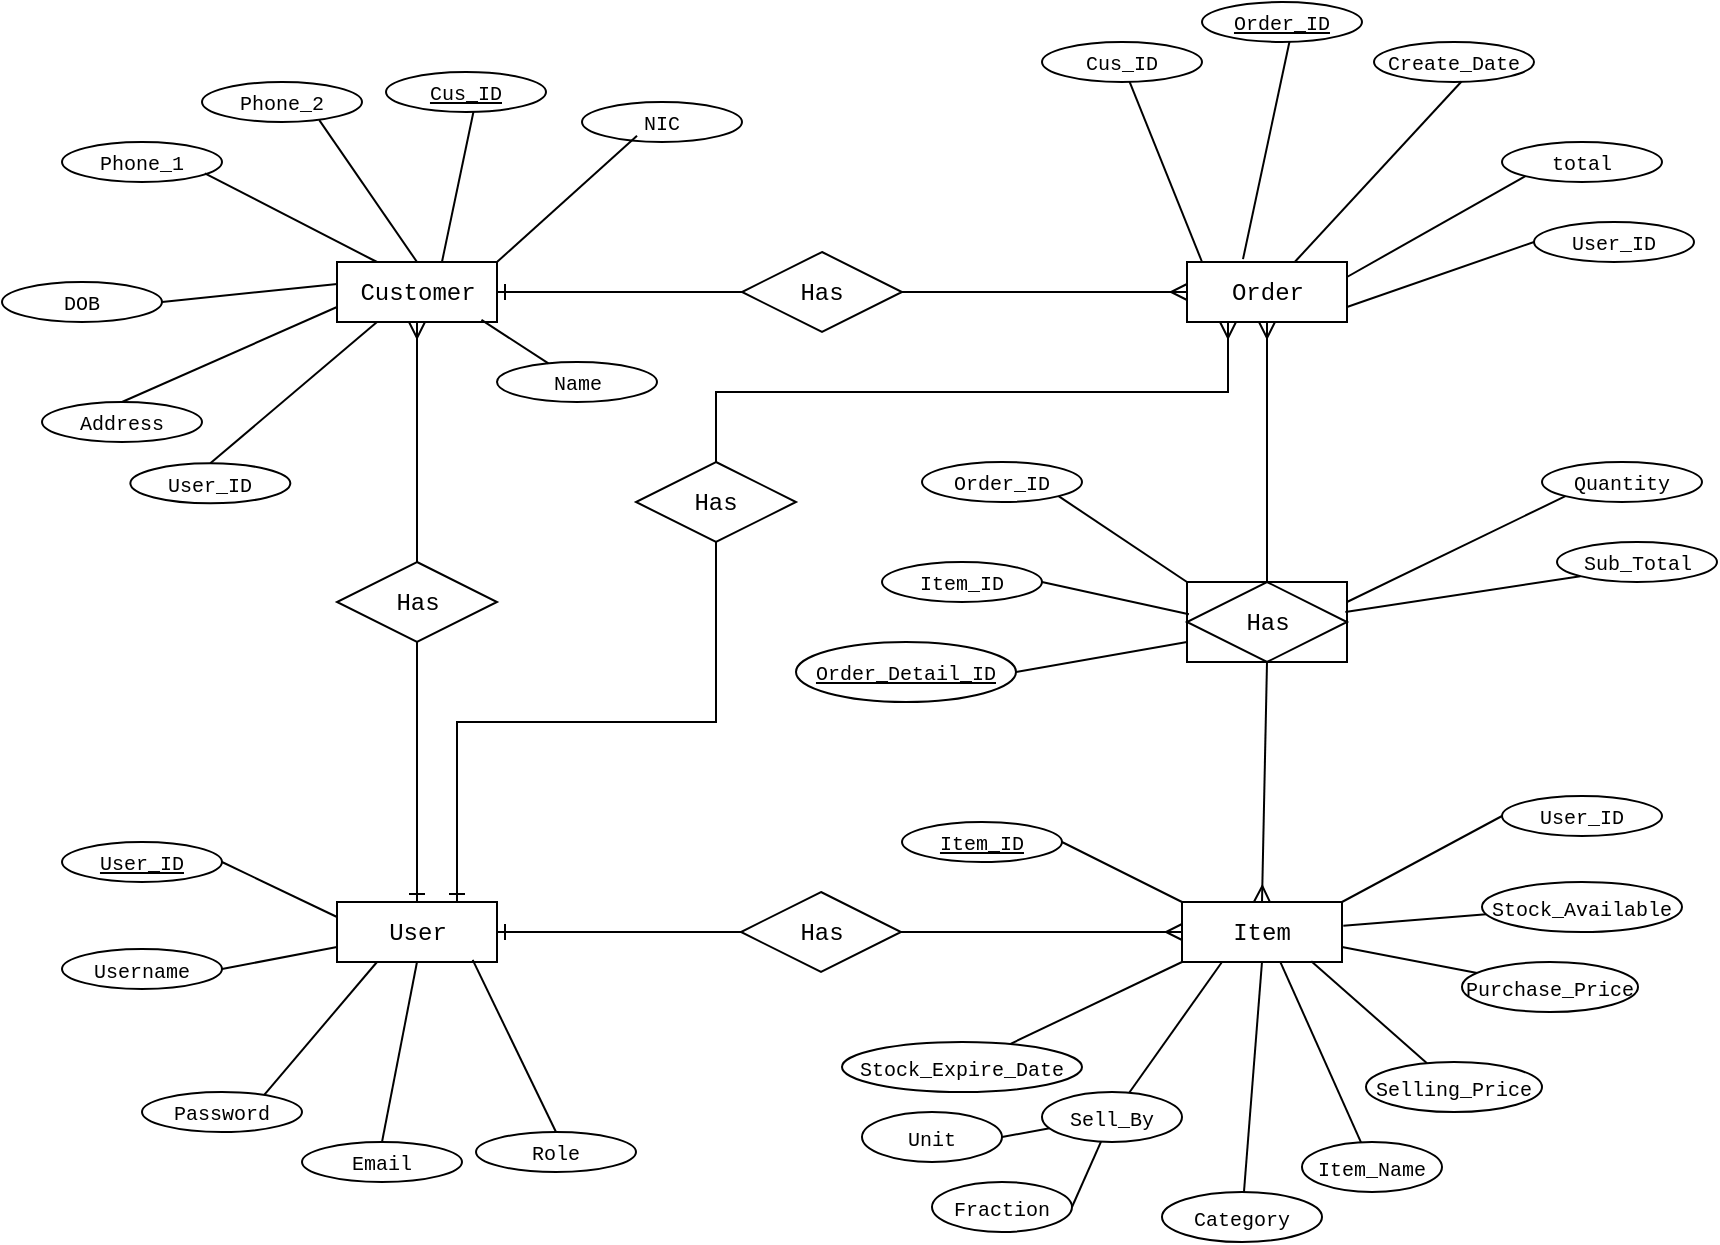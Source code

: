 <mxfile version="24.7.10" pages="2">
  <diagram name="Page-1" id="GAQdqQaSaiLUtLAq9hmA">
    <mxGraphModel dx="1038" dy="693" grid="1" gridSize="10" guides="1" tooltips="1" connect="1" arrows="1" fold="1" page="1" pageScale="1" pageWidth="1654" pageHeight="1169" math="0" shadow="0">
      <root>
        <mxCell id="0" />
        <mxCell id="1" parent="0" />
        <mxCell id="LzNIg7n_GcMWE87P90xB-1" value="&lt;font face=&quot;Courier New&quot;&gt;Item&lt;/font&gt;" style="whiteSpace=wrap;html=1;align=center;" parent="1" vertex="1">
          <mxGeometry x="988" y="725" width="80" height="30" as="geometry" />
        </mxCell>
        <mxCell id="LzNIg7n_GcMWE87P90xB-13" style="rounded=0;orthogonalLoop=1;jettySize=auto;html=1;entryX=0.5;entryY=1;entryDx=0;entryDy=0;endArrow=none;endFill=0;" parent="1" source="LzNIg7n_GcMWE87P90xB-12" target="LzNIg7n_GcMWE87P90xB-1" edge="1">
          <mxGeometry relative="1" as="geometry" />
        </mxCell>
        <mxCell id="LzNIg7n_GcMWE87P90xB-12" value="&lt;div style=&quot;&quot;&gt;&lt;span style=&quot;font-size: 10px;&quot;&gt;&lt;font face=&quot;Courier New&quot;&gt;Category&lt;/font&gt;&lt;/span&gt;&lt;/div&gt;" style="ellipse;whiteSpace=wrap;html=1;align=center;" parent="1" vertex="1">
          <mxGeometry x="978" y="870" width="80" height="25" as="geometry" />
        </mxCell>
        <mxCell id="LzNIg7n_GcMWE87P90xB-14" style="rounded=0;orthogonalLoop=1;jettySize=auto;html=1;endArrow=none;endFill=0;entryX=0.615;entryY=1.001;entryDx=0;entryDy=0;entryPerimeter=0;" parent="1" source="LzNIg7n_GcMWE87P90xB-15" target="LzNIg7n_GcMWE87P90xB-1" edge="1">
          <mxGeometry relative="1" as="geometry">
            <mxPoint x="1100" y="782" as="targetPoint" />
          </mxGeometry>
        </mxCell>
        <mxCell id="LzNIg7n_GcMWE87P90xB-15" value="&lt;font face=&quot;Courier New&quot; style=&quot;font-size: 10px;&quot;&gt;Item_Name&lt;/font&gt;" style="ellipse;whiteSpace=wrap;html=1;align=center;" parent="1" vertex="1">
          <mxGeometry x="1048" y="845" width="70" height="25" as="geometry" />
        </mxCell>
        <mxCell id="LzNIg7n_GcMWE87P90xB-16" style="rounded=0;orthogonalLoop=1;jettySize=auto;html=1;endArrow=none;endFill=0;entryX=0.808;entryY=0.986;entryDx=0;entryDy=0;entryPerimeter=0;" parent="1" source="LzNIg7n_GcMWE87P90xB-17" target="LzNIg7n_GcMWE87P90xB-1" edge="1">
          <mxGeometry relative="1" as="geometry">
            <mxPoint x="1040" y="765" as="targetPoint" />
          </mxGeometry>
        </mxCell>
        <mxCell id="LzNIg7n_GcMWE87P90xB-17" value="&lt;font face=&quot;Courier New&quot; style=&quot;font-size: 10px;&quot;&gt;Selling_Price&lt;/font&gt;" style="ellipse;whiteSpace=wrap;html=1;align=center;" parent="1" vertex="1">
          <mxGeometry x="1080" y="805" width="88" height="25" as="geometry" />
        </mxCell>
        <mxCell id="LzNIg7n_GcMWE87P90xB-18" style="rounded=0;orthogonalLoop=1;jettySize=auto;html=1;endArrow=none;endFill=0;entryX=1;entryY=0.75;entryDx=0;entryDy=0;" parent="1" source="LzNIg7n_GcMWE87P90xB-19" target="LzNIg7n_GcMWE87P90xB-1" edge="1">
          <mxGeometry relative="1" as="geometry">
            <mxPoint x="1059" y="764" as="targetPoint" />
          </mxGeometry>
        </mxCell>
        <mxCell id="LzNIg7n_GcMWE87P90xB-19" value="&lt;font face=&quot;Courier New&quot;&gt;&lt;font size=&quot;1&quot;&gt;Purchase_Price&lt;/font&gt;&lt;/font&gt;" style="ellipse;whiteSpace=wrap;html=1;align=center;" parent="1" vertex="1">
          <mxGeometry x="1128" y="755" width="88" height="25" as="geometry" />
        </mxCell>
        <mxCell id="LzNIg7n_GcMWE87P90xB-20" style="rounded=0;orthogonalLoop=1;jettySize=auto;html=1;endArrow=none;endFill=0;entryX=1.008;entryY=0.395;entryDx=0;entryDy=0;entryPerimeter=0;" parent="1" source="LzNIg7n_GcMWE87P90xB-21" target="LzNIg7n_GcMWE87P90xB-1" edge="1">
          <mxGeometry relative="1" as="geometry">
            <mxPoint x="1078" y="705" as="targetPoint" />
          </mxGeometry>
        </mxCell>
        <mxCell id="LzNIg7n_GcMWE87P90xB-21" value="&lt;font face=&quot;Courier New&quot;&gt;&lt;font size=&quot;1&quot;&gt;Stock_Available&lt;/font&gt;&lt;/font&gt;" style="ellipse;whiteSpace=wrap;html=1;align=center;" parent="1" vertex="1">
          <mxGeometry x="1138" y="715" width="100" height="25" as="geometry" />
        </mxCell>
        <mxCell id="l1fIY8HtY1Hj4yPnjp5b-1" style="rounded=0;orthogonalLoop=1;jettySize=auto;html=1;entryX=0.25;entryY=1;entryDx=0;entryDy=0;endArrow=none;endFill=0;" parent="1" source="l1fIY8HtY1Hj4yPnjp5b-2" target="LzNIg7n_GcMWE87P90xB-1" edge="1">
          <mxGeometry relative="1" as="geometry">
            <mxPoint x="954" y="725" as="targetPoint" />
          </mxGeometry>
        </mxCell>
        <mxCell id="l1fIY8HtY1Hj4yPnjp5b-5" style="rounded=0;orthogonalLoop=1;jettySize=auto;html=1;entryX=1;entryY=0.5;entryDx=0;entryDy=0;endArrow=none;endFill=0;" parent="1" source="l1fIY8HtY1Hj4yPnjp5b-2" target="l1fIY8HtY1Hj4yPnjp5b-3" edge="1">
          <mxGeometry relative="1" as="geometry" />
        </mxCell>
        <mxCell id="l1fIY8HtY1Hj4yPnjp5b-6" style="rounded=0;orthogonalLoop=1;jettySize=auto;html=1;entryX=1;entryY=0.5;entryDx=0;entryDy=0;endArrow=none;endFill=0;" parent="1" source="l1fIY8HtY1Hj4yPnjp5b-2" target="l1fIY8HtY1Hj4yPnjp5b-4" edge="1">
          <mxGeometry relative="1" as="geometry" />
        </mxCell>
        <mxCell id="l1fIY8HtY1Hj4yPnjp5b-2" value="&lt;div style=&quot;&quot;&gt;&lt;span style=&quot;font-size: 10px;&quot;&gt;&lt;font face=&quot;Courier New&quot;&gt;Sell_By&lt;/font&gt;&lt;/span&gt;&lt;/div&gt;" style="ellipse;whiteSpace=wrap;html=1;align=center;" parent="1" vertex="1">
          <mxGeometry x="918" y="820" width="70" height="25" as="geometry" />
        </mxCell>
        <mxCell id="l1fIY8HtY1Hj4yPnjp5b-3" value="&lt;div style=&quot;&quot;&gt;&lt;span style=&quot;font-size: 10px;&quot;&gt;&lt;font face=&quot;Courier New&quot;&gt;Unit&lt;/font&gt;&lt;/span&gt;&lt;/div&gt;" style="ellipse;whiteSpace=wrap;html=1;align=center;" parent="1" vertex="1">
          <mxGeometry x="828" y="830" width="70" height="25" as="geometry" />
        </mxCell>
        <mxCell id="l1fIY8HtY1Hj4yPnjp5b-4" value="&lt;div style=&quot;&quot;&gt;&lt;span style=&quot;font-size: 10px;&quot;&gt;&lt;font face=&quot;Courier New&quot;&gt;Fraction&lt;/font&gt;&lt;/span&gt;&lt;/div&gt;" style="ellipse;whiteSpace=wrap;html=1;align=center;" parent="1" vertex="1">
          <mxGeometry x="863" y="865" width="70" height="25" as="geometry" />
        </mxCell>
        <mxCell id="l1fIY8HtY1Hj4yPnjp5b-7" style="rounded=0;orthogonalLoop=1;jettySize=auto;html=1;endArrow=none;endFill=0;entryX=0;entryY=1;entryDx=0;entryDy=0;" parent="1" source="l1fIY8HtY1Hj4yPnjp5b-8" target="LzNIg7n_GcMWE87P90xB-1" edge="1">
          <mxGeometry relative="1" as="geometry">
            <mxPoint x="788" y="737" as="targetPoint" />
          </mxGeometry>
        </mxCell>
        <mxCell id="l1fIY8HtY1Hj4yPnjp5b-8" value="&lt;font face=&quot;Courier New&quot;&gt;&lt;font size=&quot;1&quot;&gt;Stock_Expire_Date&lt;/font&gt;&lt;/font&gt;" style="ellipse;whiteSpace=wrap;html=1;align=center;" parent="1" vertex="1">
          <mxGeometry x="818" y="795" width="120" height="25" as="geometry" />
        </mxCell>
        <mxCell id="Owiz3C77NYRJmFUTiHMg-1" value="&lt;font face=&quot;Courier New&quot;&gt;Customer&lt;/font&gt;" style="whiteSpace=wrap;html=1;align=center;" vertex="1" parent="1">
          <mxGeometry x="565.5" y="405" width="80" height="30" as="geometry" />
        </mxCell>
        <mxCell id="Owiz3C77NYRJmFUTiHMg-2" value="&lt;font face=&quot;Courier New&quot;&gt;Order&lt;/font&gt;" style="whiteSpace=wrap;html=1;align=center;" vertex="1" parent="1">
          <mxGeometry x="990.5" y="405" width="80" height="30" as="geometry" />
        </mxCell>
        <mxCell id="Owiz3C77NYRJmFUTiHMg-6" value="" style="fontSize=12;html=1;endArrow=ERmany;rounded=0;entryX=0.5;entryY=0;entryDx=0;entryDy=0;exitX=0.5;exitY=1;exitDx=0;exitDy=0;" edge="1" parent="1" source="Owiz3C77NYRJmFUTiHMg-8" target="LzNIg7n_GcMWE87P90xB-1">
          <mxGeometry width="100" height="100" relative="1" as="geometry">
            <mxPoint x="1028" y="615" as="sourcePoint" />
            <mxPoint x="898" y="555" as="targetPoint" />
          </mxGeometry>
        </mxCell>
        <mxCell id="Owiz3C77NYRJmFUTiHMg-7" value="" style="fontSize=12;html=1;endArrow=ERmany;rounded=0;entryX=0.5;entryY=1;entryDx=0;entryDy=0;exitX=0.5;exitY=0;exitDx=0;exitDy=0;" edge="1" parent="1" source="Owiz3C77NYRJmFUTiHMg-8" target="Owiz3C77NYRJmFUTiHMg-2">
          <mxGeometry width="100" height="100" relative="1" as="geometry">
            <mxPoint x="1028" y="555" as="sourcePoint" />
            <mxPoint x="1038" y="735" as="targetPoint" />
          </mxGeometry>
        </mxCell>
        <mxCell id="Owiz3C77NYRJmFUTiHMg-8" value="&lt;font face=&quot;Courier New&quot;&gt;Has&lt;/font&gt;" style="shape=associativeEntity;whiteSpace=wrap;html=1;align=center;" vertex="1" parent="1">
          <mxGeometry x="990.5" y="565" width="80" height="40" as="geometry" />
        </mxCell>
        <mxCell id="Owiz3C77NYRJmFUTiHMg-9" value="&lt;font face=&quot;Courier New&quot;&gt;Has&lt;/font&gt;" style="shape=rhombus;perimeter=rhombusPerimeter;whiteSpace=wrap;html=1;align=center;" vertex="1" parent="1">
          <mxGeometry x="768" y="400" width="80" height="40" as="geometry" />
        </mxCell>
        <mxCell id="Owiz3C77NYRJmFUTiHMg-10" value="" style="fontSize=12;html=1;endArrow=ERmany;rounded=0;entryX=0;entryY=0.5;entryDx=0;entryDy=0;exitX=1;exitY=0.5;exitDx=0;exitDy=0;" edge="1" parent="1" source="Owiz3C77NYRJmFUTiHMg-9" target="Owiz3C77NYRJmFUTiHMg-2">
          <mxGeometry width="100" height="100" relative="1" as="geometry">
            <mxPoint x="1041" y="575" as="sourcePoint" />
            <mxPoint x="1041" y="445" as="targetPoint" />
          </mxGeometry>
        </mxCell>
        <mxCell id="Owiz3C77NYRJmFUTiHMg-11" value="" style="fontSize=12;html=1;endArrow=ERone;endFill=1;rounded=0;entryX=1;entryY=0.5;entryDx=0;entryDy=0;exitX=0;exitY=0.5;exitDx=0;exitDy=0;" edge="1" parent="1" source="Owiz3C77NYRJmFUTiHMg-9" target="Owiz3C77NYRJmFUTiHMg-1">
          <mxGeometry width="100" height="100" relative="1" as="geometry">
            <mxPoint x="868" y="655" as="sourcePoint" />
            <mxPoint x="968" y="555" as="targetPoint" />
          </mxGeometry>
        </mxCell>
        <mxCell id="Owiz3C77NYRJmFUTiHMg-12" value="&lt;font face=&quot;Courier New&quot;&gt;&lt;font size=&quot;1&quot;&gt;Name&lt;/font&gt;&lt;/font&gt;" style="ellipse;whiteSpace=wrap;html=1;align=center;" vertex="1" parent="1">
          <mxGeometry x="645.5" y="455" width="80" height="20" as="geometry" />
        </mxCell>
        <mxCell id="Owiz3C77NYRJmFUTiHMg-13" style="rounded=0;orthogonalLoop=1;jettySize=auto;html=1;endArrow=none;endFill=0;entryX=0.903;entryY=0.966;entryDx=0;entryDy=0;entryPerimeter=0;" edge="1" source="Owiz3C77NYRJmFUTiHMg-12" parent="1" target="Owiz3C77NYRJmFUTiHMg-1">
          <mxGeometry relative="1" as="geometry">
            <mxPoint x="698" y="495" as="targetPoint" />
          </mxGeometry>
        </mxCell>
        <mxCell id="Owiz3C77NYRJmFUTiHMg-14" value="&lt;font face=&quot;Courier New&quot;&gt;&lt;font size=&quot;1&quot;&gt;NIC&lt;/font&gt;&lt;/font&gt;" style="ellipse;whiteSpace=wrap;html=1;align=center;" vertex="1" parent="1">
          <mxGeometry x="688" y="325" width="80" height="20" as="geometry" />
        </mxCell>
        <mxCell id="Owiz3C77NYRJmFUTiHMg-15" style="rounded=0;orthogonalLoop=1;jettySize=auto;html=1;endArrow=none;endFill=0;entryX=1;entryY=0;entryDx=0;entryDy=0;exitX=0.344;exitY=0.842;exitDx=0;exitDy=0;exitPerimeter=0;" edge="1" parent="1" source="Owiz3C77NYRJmFUTiHMg-14" target="Owiz3C77NYRJmFUTiHMg-1">
          <mxGeometry relative="1" as="geometry">
            <mxPoint x="648" y="444" as="targetPoint" />
            <mxPoint x="656" y="485" as="sourcePoint" />
          </mxGeometry>
        </mxCell>
        <mxCell id="Owiz3C77NYRJmFUTiHMg-16" value="&lt;font face=&quot;Courier New&quot;&gt;&lt;font size=&quot;1&quot;&gt;Address&lt;/font&gt;&lt;/font&gt;" style="ellipse;whiteSpace=wrap;html=1;align=center;" vertex="1" parent="1">
          <mxGeometry x="418" y="475" width="80" height="20" as="geometry" />
        </mxCell>
        <mxCell id="Owiz3C77NYRJmFUTiHMg-17" style="rounded=0;orthogonalLoop=1;jettySize=auto;html=1;endArrow=none;endFill=0;entryX=0;entryY=0.75;entryDx=0;entryDy=0;exitX=0.5;exitY=0;exitDx=0;exitDy=0;" edge="1" source="Owiz3C77NYRJmFUTiHMg-16" parent="1" target="Owiz3C77NYRJmFUTiHMg-1">
          <mxGeometry relative="1" as="geometry">
            <mxPoint x="526" y="415" as="targetPoint" />
            <mxPoint x="576" y="465" as="sourcePoint" />
          </mxGeometry>
        </mxCell>
        <mxCell id="Owiz3C77NYRJmFUTiHMg-18" value="&lt;font face=&quot;Courier New&quot;&gt;&lt;font size=&quot;1&quot;&gt;DOB&lt;/font&gt;&lt;/font&gt;" style="ellipse;whiteSpace=wrap;html=1;align=center;" vertex="1" parent="1">
          <mxGeometry x="398" y="415" width="80" height="20" as="geometry" />
        </mxCell>
        <mxCell id="Owiz3C77NYRJmFUTiHMg-19" style="rounded=0;orthogonalLoop=1;jettySize=auto;html=1;endArrow=none;endFill=0;entryX=0.002;entryY=0.365;entryDx=0;entryDy=0;exitX=1;exitY=0.5;exitDx=0;exitDy=0;entryPerimeter=0;" edge="1" source="Owiz3C77NYRJmFUTiHMg-18" parent="1" target="Owiz3C77NYRJmFUTiHMg-1">
          <mxGeometry relative="1" as="geometry">
            <mxPoint x="516" y="368" as="targetPoint" />
            <mxPoint x="526" y="405" as="sourcePoint" />
          </mxGeometry>
        </mxCell>
        <mxCell id="Owiz3C77NYRJmFUTiHMg-20" value="&lt;font face=&quot;Courier New&quot;&gt;&lt;font size=&quot;1&quot;&gt;Phone_1&lt;/font&gt;&lt;/font&gt;" style="ellipse;whiteSpace=wrap;html=1;align=center;" vertex="1" parent="1">
          <mxGeometry x="428" y="345" width="80" height="20" as="geometry" />
        </mxCell>
        <mxCell id="Owiz3C77NYRJmFUTiHMg-21" style="rounded=0;orthogonalLoop=1;jettySize=auto;html=1;endArrow=none;endFill=0;entryX=0.25;entryY=0;entryDx=0;entryDy=0;exitX=0.893;exitY=0.786;exitDx=0;exitDy=0;exitPerimeter=0;" edge="1" source="Owiz3C77NYRJmFUTiHMg-20" parent="1" target="Owiz3C77NYRJmFUTiHMg-1">
          <mxGeometry relative="1" as="geometry">
            <mxPoint x="586" y="356" as="targetPoint" />
            <mxPoint x="546" y="345" as="sourcePoint" />
          </mxGeometry>
        </mxCell>
        <mxCell id="Owiz3C77NYRJmFUTiHMg-22" value="&lt;font face=&quot;Courier New&quot;&gt;&lt;font size=&quot;1&quot;&gt;Phone_2&lt;/font&gt;&lt;/font&gt;" style="ellipse;whiteSpace=wrap;html=1;align=center;" vertex="1" parent="1">
          <mxGeometry x="498" y="315" width="80" height="20" as="geometry" />
        </mxCell>
        <mxCell id="Owiz3C77NYRJmFUTiHMg-23" style="rounded=0;orthogonalLoop=1;jettySize=auto;html=1;endArrow=none;endFill=0;entryX=0.5;entryY=0;entryDx=0;entryDy=0;exitX=0.733;exitY=0.952;exitDx=0;exitDy=0;exitPerimeter=0;" edge="1" source="Owiz3C77NYRJmFUTiHMg-22" parent="1" target="Owiz3C77NYRJmFUTiHMg-1">
          <mxGeometry relative="1" as="geometry">
            <mxPoint x="656" y="375" as="targetPoint" />
            <mxPoint x="616" y="315" as="sourcePoint" />
          </mxGeometry>
        </mxCell>
        <mxCell id="Owiz3C77NYRJmFUTiHMg-24" value="&lt;font face=&quot;Courier New&quot;&gt;&lt;font size=&quot;1&quot;&gt;&lt;u&gt;Cus_ID&lt;/u&gt;&lt;/font&gt;&lt;/font&gt;" style="ellipse;whiteSpace=wrap;html=1;align=center;" vertex="1" parent="1">
          <mxGeometry x="590" y="310" width="80" height="20" as="geometry" />
        </mxCell>
        <mxCell id="Owiz3C77NYRJmFUTiHMg-25" style="rounded=0;orthogonalLoop=1;jettySize=auto;html=1;endArrow=none;endFill=0;entryX=0.656;entryY=0;entryDx=0;entryDy=0;exitX=0.547;exitY=0.988;exitDx=0;exitDy=0;exitPerimeter=0;entryPerimeter=0;" edge="1" source="Owiz3C77NYRJmFUTiHMg-24" parent="1" target="Owiz3C77NYRJmFUTiHMg-1">
          <mxGeometry relative="1" as="geometry">
            <mxPoint x="698" y="400" as="targetPoint" />
            <mxPoint x="708" y="310" as="sourcePoint" />
          </mxGeometry>
        </mxCell>
        <mxCell id="Owiz3C77NYRJmFUTiHMg-26" value="&lt;font face=&quot;Courier New&quot;&gt;&lt;font size=&quot;1&quot;&gt;Cus_ID&lt;/font&gt;&lt;/font&gt;" style="ellipse;whiteSpace=wrap;html=1;align=center;" vertex="1" parent="1">
          <mxGeometry x="918" y="295" width="80" height="20" as="geometry" />
        </mxCell>
        <mxCell id="Owiz3C77NYRJmFUTiHMg-27" style="rounded=0;orthogonalLoop=1;jettySize=auto;html=1;endArrow=none;endFill=0;exitX=0.547;exitY=0.988;exitDx=0;exitDy=0;exitPerimeter=0;entryX=0.094;entryY=0;entryDx=0;entryDy=0;entryPerimeter=0;" edge="1" source="Owiz3C77NYRJmFUTiHMg-26" parent="1" target="Owiz3C77NYRJmFUTiHMg-2">
          <mxGeometry relative="1" as="geometry">
            <mxPoint x="628" y="415" as="targetPoint" />
            <mxPoint x="718" y="320" as="sourcePoint" />
          </mxGeometry>
        </mxCell>
        <mxCell id="Owiz3C77NYRJmFUTiHMg-28" value="&lt;font face=&quot;Courier New&quot;&gt;&lt;font size=&quot;1&quot;&gt;&lt;u&gt;Order_ID&lt;/u&gt;&lt;/font&gt;&lt;/font&gt;" style="ellipse;whiteSpace=wrap;html=1;align=center;" vertex="1" parent="1">
          <mxGeometry x="998" y="275" width="80" height="20" as="geometry" />
        </mxCell>
        <mxCell id="Owiz3C77NYRJmFUTiHMg-29" style="rounded=0;orthogonalLoop=1;jettySize=auto;html=1;endArrow=none;endFill=0;exitX=0.547;exitY=0.988;exitDx=0;exitDy=0;exitPerimeter=0;entryX=0.35;entryY=-0.048;entryDx=0;entryDy=0;entryPerimeter=0;" edge="1" source="Owiz3C77NYRJmFUTiHMg-28" parent="1" target="Owiz3C77NYRJmFUTiHMg-2">
          <mxGeometry relative="1" as="geometry">
            <mxPoint x="1083" y="385" as="targetPoint" />
            <mxPoint x="803" y="300" as="sourcePoint" />
          </mxGeometry>
        </mxCell>
        <mxCell id="Owiz3C77NYRJmFUTiHMg-30" value="&lt;font face=&quot;Courier New&quot;&gt;&lt;font size=&quot;1&quot;&gt;Create_Date&lt;/font&gt;&lt;/font&gt;" style="ellipse;whiteSpace=wrap;html=1;align=center;" vertex="1" parent="1">
          <mxGeometry x="1084" y="295" width="80" height="20" as="geometry" />
        </mxCell>
        <mxCell id="Owiz3C77NYRJmFUTiHMg-31" style="rounded=0;orthogonalLoop=1;jettySize=auto;html=1;endArrow=none;endFill=0;exitX=0.547;exitY=0.988;exitDx=0;exitDy=0;exitPerimeter=0;" edge="1" source="Owiz3C77NYRJmFUTiHMg-30" parent="1" target="Owiz3C77NYRJmFUTiHMg-2">
          <mxGeometry relative="1" as="geometry">
            <mxPoint x="1105" y="424" as="targetPoint" />
            <mxPoint x="889" y="320" as="sourcePoint" />
          </mxGeometry>
        </mxCell>
        <mxCell id="Owiz3C77NYRJmFUTiHMg-32" value="&lt;font face=&quot;Courier New&quot;&gt;&lt;font size=&quot;1&quot;&gt;total&lt;/font&gt;&lt;/font&gt;" style="ellipse;whiteSpace=wrap;html=1;align=center;" vertex="1" parent="1">
          <mxGeometry x="1148" y="345" width="80" height="20" as="geometry" />
        </mxCell>
        <mxCell id="Owiz3C77NYRJmFUTiHMg-33" style="rounded=0;orthogonalLoop=1;jettySize=auto;html=1;endArrow=none;endFill=0;exitX=0;exitY=1;exitDx=0;exitDy=0;entryX=1;entryY=0.25;entryDx=0;entryDy=0;" edge="1" source="Owiz3C77NYRJmFUTiHMg-32" parent="1" target="Owiz3C77NYRJmFUTiHMg-2">
          <mxGeometry relative="1" as="geometry">
            <mxPoint x="1112" y="455" as="targetPoint" />
            <mxPoint x="957" y="370" as="sourcePoint" />
          </mxGeometry>
        </mxCell>
        <mxCell id="Owiz3C77NYRJmFUTiHMg-34" value="&lt;font face=&quot;Courier New&quot;&gt;&lt;font size=&quot;1&quot;&gt;Quantity&lt;/font&gt;&lt;/font&gt;" style="ellipse;whiteSpace=wrap;html=1;align=center;" vertex="1" parent="1">
          <mxGeometry x="1168" y="505" width="80" height="20" as="geometry" />
        </mxCell>
        <mxCell id="Owiz3C77NYRJmFUTiHMg-35" style="rounded=0;orthogonalLoop=1;jettySize=auto;html=1;endArrow=none;endFill=0;exitX=0;exitY=1;exitDx=0;exitDy=0;entryX=1;entryY=0.25;entryDx=0;entryDy=0;" edge="1" source="Owiz3C77NYRJmFUTiHMg-34" parent="1" target="Owiz3C77NYRJmFUTiHMg-8">
          <mxGeometry relative="1" as="geometry">
            <mxPoint x="1104.13" y="710.84" as="targetPoint" />
            <mxPoint x="1000.87" y="520" as="sourcePoint" />
          </mxGeometry>
        </mxCell>
        <mxCell id="Owiz3C77NYRJmFUTiHMg-36" value="&lt;font face=&quot;Courier New&quot;&gt;&lt;font size=&quot;1&quot;&gt;Order_ID&lt;/font&gt;&lt;/font&gt;" style="ellipse;whiteSpace=wrap;html=1;align=center;" vertex="1" parent="1">
          <mxGeometry x="858" y="505" width="80" height="20" as="geometry" />
        </mxCell>
        <mxCell id="Owiz3C77NYRJmFUTiHMg-37" style="rounded=0;orthogonalLoop=1;jettySize=auto;html=1;endArrow=none;endFill=0;exitX=1;exitY=1;exitDx=0;exitDy=0;entryX=0;entryY=0;entryDx=0;entryDy=0;" edge="1" source="Owiz3C77NYRJmFUTiHMg-36" parent="1" target="Owiz3C77NYRJmFUTiHMg-8">
          <mxGeometry relative="1" as="geometry">
            <mxPoint x="879" y="624" as="targetPoint" />
            <mxPoint x="663" y="520" as="sourcePoint" />
          </mxGeometry>
        </mxCell>
        <mxCell id="Owiz3C77NYRJmFUTiHMg-38" value="&lt;font face=&quot;Courier New&quot;&gt;&lt;font size=&quot;1&quot;&gt;&lt;u&gt;Item_ID&lt;/u&gt;&lt;/font&gt;&lt;/font&gt;" style="ellipse;whiteSpace=wrap;html=1;align=center;" vertex="1" parent="1">
          <mxGeometry x="848" y="685" width="80" height="20" as="geometry" />
        </mxCell>
        <mxCell id="Owiz3C77NYRJmFUTiHMg-39" style="rounded=0;orthogonalLoop=1;jettySize=auto;html=1;endArrow=none;endFill=0;exitX=1;exitY=0.5;exitDx=0;exitDy=0;entryX=0;entryY=0;entryDx=0;entryDy=0;" edge="1" source="Owiz3C77NYRJmFUTiHMg-38" parent="1" target="LzNIg7n_GcMWE87P90xB-1">
          <mxGeometry relative="1" as="geometry">
            <mxPoint x="988" y="775" as="targetPoint" />
            <mxPoint x="657.44" y="706.65" as="sourcePoint" />
          </mxGeometry>
        </mxCell>
        <mxCell id="Owiz3C77NYRJmFUTiHMg-40" value="&lt;font face=&quot;Courier New&quot;&gt;&lt;font size=&quot;1&quot;&gt;Item_ID&lt;/font&gt;&lt;/font&gt;" style="ellipse;whiteSpace=wrap;html=1;align=center;" vertex="1" parent="1">
          <mxGeometry x="838" y="555" width="80" height="20" as="geometry" />
        </mxCell>
        <mxCell id="Owiz3C77NYRJmFUTiHMg-41" style="rounded=0;orthogonalLoop=1;jettySize=auto;html=1;endArrow=none;endFill=0;exitX=1;exitY=0.5;exitDx=0;exitDy=0;entryX=0.012;entryY=0.404;entryDx=0;entryDy=0;entryPerimeter=0;" edge="1" source="Owiz3C77NYRJmFUTiHMg-40" parent="1" target="Owiz3C77NYRJmFUTiHMg-8">
          <mxGeometry relative="1" as="geometry">
            <mxPoint x="990.5" y="593" as="targetPoint" />
            <mxPoint x="659.94" y="566.65" as="sourcePoint" />
          </mxGeometry>
        </mxCell>
        <mxCell id="Owiz3C77NYRJmFUTiHMg-42" value="&lt;font face=&quot;Courier New&quot;&gt;&lt;font size=&quot;1&quot;&gt;&lt;u&gt;Order_Detail_ID&lt;/u&gt;&lt;/font&gt;&lt;/font&gt;" style="ellipse;whiteSpace=wrap;html=1;align=center;" vertex="1" parent="1">
          <mxGeometry x="795" y="595" width="110" height="30" as="geometry" />
        </mxCell>
        <mxCell id="Owiz3C77NYRJmFUTiHMg-43" style="rounded=0;orthogonalLoop=1;jettySize=auto;html=1;endArrow=none;endFill=0;exitX=1;exitY=0.5;exitDx=0;exitDy=0;entryX=0;entryY=0.75;entryDx=0;entryDy=0;" edge="1" source="Owiz3C77NYRJmFUTiHMg-42" parent="1" target="Owiz3C77NYRJmFUTiHMg-8">
          <mxGeometry relative="1" as="geometry">
            <mxPoint x="982" y="621" as="targetPoint" />
            <mxPoint x="650.94" y="606.65" as="sourcePoint" />
          </mxGeometry>
        </mxCell>
        <mxCell id="Owiz3C77NYRJmFUTiHMg-44" value="&lt;font face=&quot;Courier New&quot;&gt;&lt;font size=&quot;1&quot;&gt;Sub_Total&lt;/font&gt;&lt;/font&gt;" style="ellipse;whiteSpace=wrap;html=1;align=center;" vertex="1" parent="1">
          <mxGeometry x="1175.5" y="545" width="80" height="20" as="geometry" />
        </mxCell>
        <mxCell id="Owiz3C77NYRJmFUTiHMg-45" style="rounded=0;orthogonalLoop=1;jettySize=auto;html=1;endArrow=none;endFill=0;exitX=0;exitY=1;exitDx=0;exitDy=0;entryX=0.99;entryY=0.375;entryDx=0;entryDy=0;entryPerimeter=0;" edge="1" source="Owiz3C77NYRJmFUTiHMg-44" parent="1" target="Owiz3C77NYRJmFUTiHMg-8">
          <mxGeometry relative="1" as="geometry">
            <mxPoint x="1068" y="615" as="targetPoint" />
            <mxPoint x="1008.37" y="560" as="sourcePoint" />
          </mxGeometry>
        </mxCell>
        <mxCell id="Owiz3C77NYRJmFUTiHMg-46" value="&lt;font face=&quot;Courier New&quot;&gt;User&lt;/font&gt;" style="whiteSpace=wrap;html=1;align=center;" vertex="1" parent="1">
          <mxGeometry x="565.5" y="725" width="80" height="30" as="geometry" />
        </mxCell>
        <mxCell id="Owiz3C77NYRJmFUTiHMg-47" value="&lt;font face=&quot;Courier New&quot;&gt;Has&lt;/font&gt;" style="shape=rhombus;perimeter=rhombusPerimeter;whiteSpace=wrap;html=1;align=center;" vertex="1" parent="1">
          <mxGeometry x="565.5" y="555" width="80" height="40" as="geometry" />
        </mxCell>
        <mxCell id="Owiz3C77NYRJmFUTiHMg-48" value="" style="fontSize=12;html=1;endArrow=ERone;endFill=1;rounded=0;entryX=0.5;entryY=0;entryDx=0;entryDy=0;exitX=0.5;exitY=1;exitDx=0;exitDy=0;" edge="1" parent="1" source="Owiz3C77NYRJmFUTiHMg-47" target="Owiz3C77NYRJmFUTiHMg-46">
          <mxGeometry width="100" height="100" relative="1" as="geometry">
            <mxPoint x="778" y="430" as="sourcePoint" />
            <mxPoint x="656" y="430" as="targetPoint" />
          </mxGeometry>
        </mxCell>
        <mxCell id="Owiz3C77NYRJmFUTiHMg-49" value="" style="fontSize=12;html=1;endArrow=ERmany;rounded=0;entryX=0.5;entryY=1;entryDx=0;entryDy=0;exitX=0.5;exitY=0;exitDx=0;exitDy=0;" edge="1" parent="1" source="Owiz3C77NYRJmFUTiHMg-47" target="Owiz3C77NYRJmFUTiHMg-1">
          <mxGeometry width="100" height="100" relative="1" as="geometry">
            <mxPoint x="858" y="430" as="sourcePoint" />
            <mxPoint x="1001" y="430" as="targetPoint" />
          </mxGeometry>
        </mxCell>
        <mxCell id="Owiz3C77NYRJmFUTiHMg-50" value="&lt;font face=&quot;Courier New&quot;&gt;Has&lt;/font&gt;" style="shape=rhombus;perimeter=rhombusPerimeter;whiteSpace=wrap;html=1;align=center;" vertex="1" parent="1">
          <mxGeometry x="715" y="505" width="80" height="40" as="geometry" />
        </mxCell>
        <mxCell id="Owiz3C77NYRJmFUTiHMg-51" value="" style="fontSize=12;html=1;endArrow=ERmany;rounded=0;entryX=0.25;entryY=1;entryDx=0;entryDy=0;exitX=0.5;exitY=0;exitDx=0;exitDy=0;edgeStyle=orthogonalEdgeStyle;" edge="1" source="Owiz3C77NYRJmFUTiHMg-50" parent="1" target="Owiz3C77NYRJmFUTiHMg-2">
          <mxGeometry width="100" height="100" relative="1" as="geometry">
            <mxPoint x="990.5" y="415" as="sourcePoint" />
            <mxPoint x="738.5" y="420" as="targetPoint" />
            <Array as="points">
              <mxPoint x="755" y="470" />
              <mxPoint x="1011" y="470" />
              <mxPoint x="1011" y="435" />
            </Array>
          </mxGeometry>
        </mxCell>
        <mxCell id="Owiz3C77NYRJmFUTiHMg-52" value="" style="fontSize=12;html=1;endArrow=ERone;endFill=1;rounded=0;exitX=0.5;exitY=1;exitDx=0;exitDy=0;entryX=0.75;entryY=0;entryDx=0;entryDy=0;edgeStyle=orthogonalEdgeStyle;" edge="1" source="Owiz3C77NYRJmFUTiHMg-50" parent="1" target="Owiz3C77NYRJmFUTiHMg-46">
          <mxGeometry width="100" height="100" relative="1" as="geometry">
            <mxPoint x="910.5" y="415" as="sourcePoint" />
            <mxPoint x="739" y="710" as="targetPoint" />
          </mxGeometry>
        </mxCell>
        <mxCell id="Owiz3C77NYRJmFUTiHMg-53" value="&lt;font face=&quot;Courier New&quot;&gt;Has&lt;/font&gt;" style="shape=rhombus;perimeter=rhombusPerimeter;whiteSpace=wrap;html=1;align=center;" vertex="1" parent="1">
          <mxGeometry x="767.5" y="720" width="80" height="40" as="geometry" />
        </mxCell>
        <mxCell id="Owiz3C77NYRJmFUTiHMg-54" value="" style="fontSize=12;html=1;endArrow=ERone;endFill=1;rounded=0;entryX=1;entryY=0.5;entryDx=0;entryDy=0;exitX=0;exitY=0.5;exitDx=0;exitDy=0;" edge="1" source="Owiz3C77NYRJmFUTiHMg-53" parent="1" target="Owiz3C77NYRJmFUTiHMg-46">
          <mxGeometry width="100" height="100" relative="1" as="geometry">
            <mxPoint x="867.5" y="975" as="sourcePoint" />
            <mxPoint x="645.5" y="740" as="targetPoint" />
          </mxGeometry>
        </mxCell>
        <mxCell id="Owiz3C77NYRJmFUTiHMg-55" value="" style="fontSize=12;html=1;endArrow=ERmany;rounded=0;entryX=0;entryY=0.5;entryDx=0;entryDy=0;exitX=1;exitY=0.5;exitDx=0;exitDy=0;" edge="1" source="Owiz3C77NYRJmFUTiHMg-53" parent="1" target="LzNIg7n_GcMWE87P90xB-1">
          <mxGeometry width="100" height="100" relative="1" as="geometry">
            <mxPoint x="1040.5" y="895" as="sourcePoint" />
            <mxPoint x="990.5" y="740" as="targetPoint" />
          </mxGeometry>
        </mxCell>
        <mxCell id="Owiz3C77NYRJmFUTiHMg-56" value="&lt;font face=&quot;Courier New&quot;&gt;&lt;font size=&quot;1&quot;&gt;User_ID&lt;/font&gt;&lt;/font&gt;" style="ellipse;whiteSpace=wrap;html=1;align=center;" vertex="1" parent="1">
          <mxGeometry x="462.17" y="505.66" width="80" height="20" as="geometry" />
        </mxCell>
        <mxCell id="Owiz3C77NYRJmFUTiHMg-57" style="rounded=0;orthogonalLoop=1;jettySize=auto;html=1;endArrow=none;endFill=0;entryX=0.25;entryY=1;entryDx=0;entryDy=0;exitX=0.5;exitY=0;exitDx=0;exitDy=0;" edge="1" source="Owiz3C77NYRJmFUTiHMg-56" parent="1" target="Owiz3C77NYRJmFUTiHMg-1">
          <mxGeometry relative="1" as="geometry">
            <mxPoint x="613.83" y="455.0" as="targetPoint" />
            <mxPoint x="620.17" y="495.66" as="sourcePoint" />
          </mxGeometry>
        </mxCell>
        <mxCell id="Owiz3C77NYRJmFUTiHMg-58" value="&lt;font face=&quot;Courier New&quot;&gt;&lt;font size=&quot;1&quot;&gt;&lt;u&gt;User_ID&lt;/u&gt;&lt;/font&gt;&lt;/font&gt;" style="ellipse;whiteSpace=wrap;html=1;align=center;" vertex="1" parent="1">
          <mxGeometry x="428" y="695" width="80" height="20" as="geometry" />
        </mxCell>
        <mxCell id="Owiz3C77NYRJmFUTiHMg-59" style="rounded=0;orthogonalLoop=1;jettySize=auto;html=1;endArrow=none;endFill=0;entryX=0;entryY=0.25;entryDx=0;entryDy=0;exitX=1;exitY=0.5;exitDx=0;exitDy=0;" edge="1" source="Owiz3C77NYRJmFUTiHMg-58" parent="1" target="Owiz3C77NYRJmFUTiHMg-46">
          <mxGeometry relative="1" as="geometry">
            <mxPoint x="532.13" y="895" as="targetPoint" />
            <mxPoint x="586" y="677.16" as="sourcePoint" />
          </mxGeometry>
        </mxCell>
        <mxCell id="Owiz3C77NYRJmFUTiHMg-60" value="&lt;font face=&quot;Courier New&quot;&gt;&lt;font size=&quot;1&quot;&gt;User_ID&lt;/font&gt;&lt;/font&gt;" style="ellipse;whiteSpace=wrap;html=1;align=center;" vertex="1" parent="1">
          <mxGeometry x="1164" y="385.0" width="80" height="20" as="geometry" />
        </mxCell>
        <mxCell id="Owiz3C77NYRJmFUTiHMg-61" style="rounded=0;orthogonalLoop=1;jettySize=auto;html=1;endArrow=none;endFill=0;entryX=1;entryY=0.75;entryDx=0;entryDy=0;exitX=0;exitY=0.5;exitDx=0;exitDy=0;" edge="1" source="Owiz3C77NYRJmFUTiHMg-60" parent="1" target="Owiz3C77NYRJmFUTiHMg-2">
          <mxGeometry relative="1" as="geometry">
            <mxPoint x="1286.33" y="429.34" as="targetPoint" />
            <mxPoint x="846" y="515" as="sourcePoint" />
          </mxGeometry>
        </mxCell>
        <mxCell id="Owiz3C77NYRJmFUTiHMg-62" value="&lt;font face=&quot;Courier New&quot;&gt;&lt;font size=&quot;1&quot;&gt;User_ID&lt;/font&gt;&lt;/font&gt;" style="ellipse;whiteSpace=wrap;html=1;align=center;" vertex="1" parent="1">
          <mxGeometry x="1148" y="672" width="80" height="20" as="geometry" />
        </mxCell>
        <mxCell id="Owiz3C77NYRJmFUTiHMg-63" style="rounded=0;orthogonalLoop=1;jettySize=auto;html=1;endArrow=none;endFill=0;entryX=1;entryY=0;entryDx=0;entryDy=0;exitX=0;exitY=0.5;exitDx=0;exitDy=0;" edge="1" source="Owiz3C77NYRJmFUTiHMg-62" parent="1" target="LzNIg7n_GcMWE87P90xB-1">
          <mxGeometry relative="1" as="geometry">
            <mxPoint x="1055" y="715" as="targetPoint" />
            <mxPoint x="830" y="802.0" as="sourcePoint" />
          </mxGeometry>
        </mxCell>
        <mxCell id="Owiz3C77NYRJmFUTiHMg-64" style="rounded=0;orthogonalLoop=1;jettySize=auto;html=1;endArrow=none;endFill=0;exitX=1;exitY=0.5;exitDx=0;exitDy=0;entryX=0;entryY=0.75;entryDx=0;entryDy=0;" edge="1" source="Owiz3C77NYRJmFUTiHMg-65" parent="1" target="Owiz3C77NYRJmFUTiHMg-46">
          <mxGeometry relative="1" as="geometry">
            <mxPoint x="542" y="787" as="targetPoint" />
            <mxPoint x="562.17" y="730.66" as="sourcePoint" />
          </mxGeometry>
        </mxCell>
        <mxCell id="Owiz3C77NYRJmFUTiHMg-65" value="&lt;font face=&quot;Courier New&quot;&gt;&lt;font size=&quot;1&quot;&gt;Username&lt;/font&gt;&lt;/font&gt;" style="ellipse;whiteSpace=wrap;html=1;align=center;" vertex="1" parent="1">
          <mxGeometry x="428" y="748.5" width="80" height="20" as="geometry" />
        </mxCell>
        <mxCell id="Owiz3C77NYRJmFUTiHMg-66" style="rounded=0;orthogonalLoop=1;jettySize=auto;html=1;endArrow=none;endFill=0;exitX=0.76;exitY=0.092;exitDx=0;exitDy=0;entryX=0.25;entryY=1;entryDx=0;entryDy=0;exitPerimeter=0;" edge="1" source="Owiz3C77NYRJmFUTiHMg-67" parent="1" target="Owiz3C77NYRJmFUTiHMg-46">
          <mxGeometry relative="1" as="geometry">
            <mxPoint x="542" y="830" as="targetPoint" />
            <mxPoint x="562.17" y="774.16" as="sourcePoint" />
          </mxGeometry>
        </mxCell>
        <mxCell id="Owiz3C77NYRJmFUTiHMg-67" value="&lt;font face=&quot;Courier New&quot;&gt;&lt;font size=&quot;1&quot;&gt;Password&lt;/font&gt;&lt;/font&gt;" style="ellipse;whiteSpace=wrap;html=1;align=center;" vertex="1" parent="1">
          <mxGeometry x="468" y="820" width="80" height="20" as="geometry" />
        </mxCell>
        <mxCell id="Owiz3C77NYRJmFUTiHMg-68" value="&lt;font face=&quot;Courier New&quot;&gt;&lt;font size=&quot;1&quot;&gt;Email&lt;/font&gt;&lt;/font&gt;" style="ellipse;whiteSpace=wrap;html=1;align=center;" vertex="1" parent="1">
          <mxGeometry x="548" y="845" width="80" height="20" as="geometry" />
        </mxCell>
        <mxCell id="Owiz3C77NYRJmFUTiHMg-69" style="rounded=0;orthogonalLoop=1;jettySize=auto;html=1;endArrow=none;endFill=0;exitX=0.5;exitY=0;exitDx=0;exitDy=0;entryX=0.5;entryY=1;entryDx=0;entryDy=0;" edge="1" source="Owiz3C77NYRJmFUTiHMg-68" parent="1" target="Owiz3C77NYRJmFUTiHMg-46">
          <mxGeometry relative="1" as="geometry">
            <mxPoint x="596" y="765" as="targetPoint" />
            <mxPoint x="572.17" y="784.16" as="sourcePoint" />
          </mxGeometry>
        </mxCell>
        <mxCell id="Owiz3C77NYRJmFUTiHMg-70" value="&lt;font face=&quot;Courier New&quot;&gt;&lt;font size=&quot;1&quot;&gt;Role&lt;/font&gt;&lt;/font&gt;" style="ellipse;whiteSpace=wrap;html=1;align=center;" vertex="1" parent="1">
          <mxGeometry x="635" y="840" width="80" height="20" as="geometry" />
        </mxCell>
        <mxCell id="Owiz3C77NYRJmFUTiHMg-71" style="rounded=0;orthogonalLoop=1;jettySize=auto;html=1;endArrow=none;endFill=0;exitX=0.5;exitY=0;exitDx=0;exitDy=0;entryX=0.848;entryY=0.965;entryDx=0;entryDy=0;entryPerimeter=0;" edge="1" source="Owiz3C77NYRJmFUTiHMg-70" parent="1" target="Owiz3C77NYRJmFUTiHMg-46">
          <mxGeometry relative="1" as="geometry">
            <mxPoint x="616" y="765" as="targetPoint" />
            <mxPoint x="582.17" y="794.16" as="sourcePoint" />
          </mxGeometry>
        </mxCell>
      </root>
    </mxGraphModel>
  </diagram>
  <diagram id="B0IYOEl-MqbS_El6LlgV" name="Page-2">
    <mxGraphModel dx="1194" dy="797" grid="1" gridSize="10" guides="1" tooltips="1" connect="1" arrows="1" fold="1" page="1" pageScale="1" pageWidth="1654" pageHeight="1169" math="0" shadow="0">
      <root>
        <mxCell id="0" />
        <mxCell id="1" parent="0" />
      </root>
    </mxGraphModel>
  </diagram>
</mxfile>
